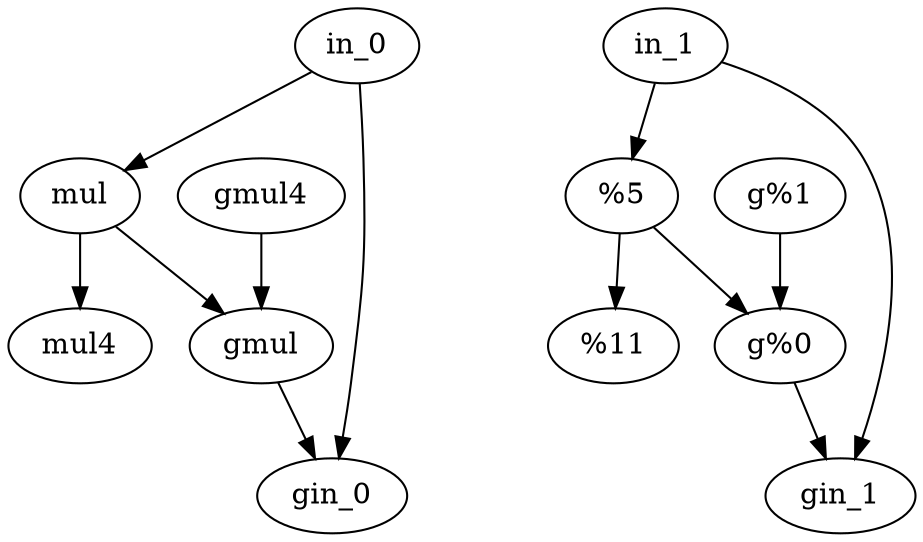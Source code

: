 digraph G {
	subgraph Forward {
		"in_0" -> "mul"
		"in_1" -> "%0"
		"mul" -> "mul4"
		"%0" -> "%1"
	}
	subgraph Reverse {
		"gmul" -> "gin_0"
		"in_0" -> "gin_0"
		"g%0" -> "gin_1"
		"in_1" -> "gin_1"
		"g%1" -> "g%0"
		"%0" -> "g%0"
		"gmul4" -> "gmul"
		"mul" -> "gmul"
	}
}
